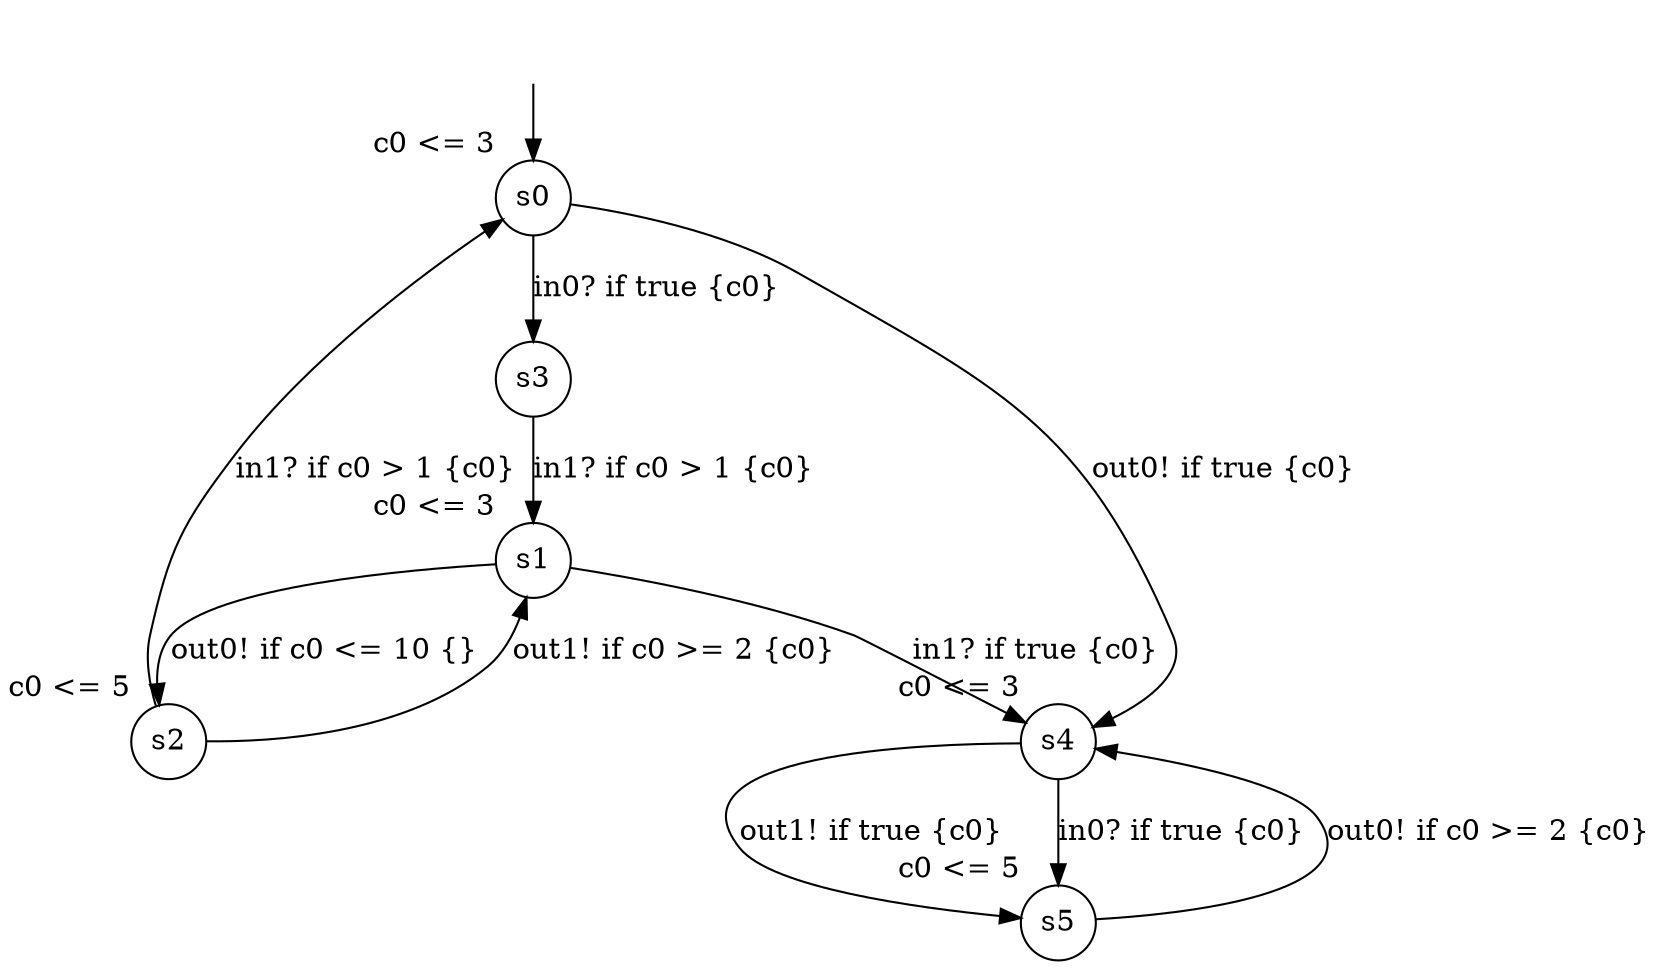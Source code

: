 digraph g {
__start0 [label="" shape="none"];
s0 [shape="circle" margin=0 label="s0", xlabel="c0 <= 3"];
s1 [shape="circle" margin=0 label="s1", xlabel="c0 <= 3"];
s2 [shape="circle" margin=0 label="s2", xlabel="c0 <= 5"];
s3 [shape="circle" margin=0 label="s3"];
s4 [shape="circle" margin=0 label="s4", xlabel="c0 <= 3"];
s5 [shape="circle" margin=0 label="s5", xlabel="c0 <= 5"];
s0 -> s3 [label="in0? if true {c0} "];
s0 -> s4 [label="out0! if true {c0} "];
s1 -> s2 [label="out0! if c0 <= 10 {} "];
s1 -> s4 [label="in1? if true {c0} "];
s2 -> s0 [label="in1? if c0 > 1 {c0} "];
s2 -> s1 [label="out1! if c0 >= 2 {c0} "];
s3 -> s1 [label="in1? if c0 > 1 {c0} "];
s4 -> s5 [label="out1! if true {c0} "];
s4 -> s5 [label="in0? if true {c0} "];
s5 -> s4 [label="out0! if c0 >= 2 {c0} "];
__start0 -> s0;
}
